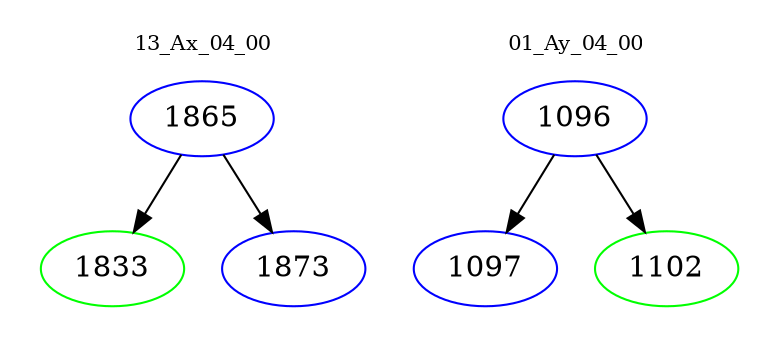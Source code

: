 digraph{
subgraph cluster_0 {
color = white
label = "13_Ax_04_00";
fontsize=10;
T0_1865 [label="1865", color="blue"]
T0_1865 -> T0_1833 [color="black"]
T0_1833 [label="1833", color="green"]
T0_1865 -> T0_1873 [color="black"]
T0_1873 [label="1873", color="blue"]
}
subgraph cluster_1 {
color = white
label = "01_Ay_04_00";
fontsize=10;
T1_1096 [label="1096", color="blue"]
T1_1096 -> T1_1097 [color="black"]
T1_1097 [label="1097", color="blue"]
T1_1096 -> T1_1102 [color="black"]
T1_1102 [label="1102", color="green"]
}
}
